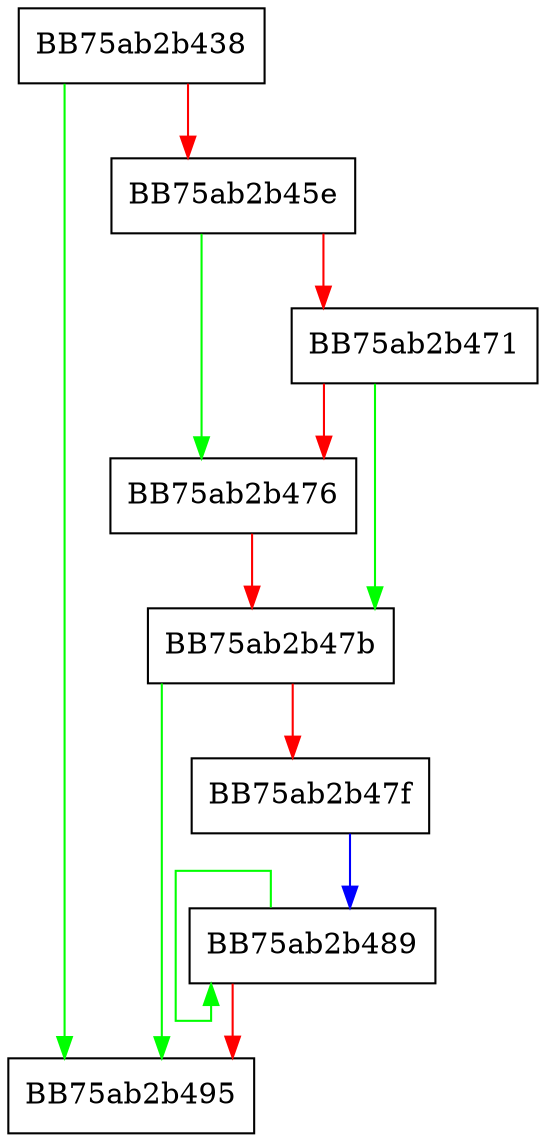 digraph set_feature_flags {
  node [shape="box"];
  graph [splines=ortho];
  BB75ab2b438 -> BB75ab2b495 [color="green"];
  BB75ab2b438 -> BB75ab2b45e [color="red"];
  BB75ab2b45e -> BB75ab2b476 [color="green"];
  BB75ab2b45e -> BB75ab2b471 [color="red"];
  BB75ab2b471 -> BB75ab2b47b [color="green"];
  BB75ab2b471 -> BB75ab2b476 [color="red"];
  BB75ab2b476 -> BB75ab2b47b [color="red"];
  BB75ab2b47b -> BB75ab2b495 [color="green"];
  BB75ab2b47b -> BB75ab2b47f [color="red"];
  BB75ab2b47f -> BB75ab2b489 [color="blue"];
  BB75ab2b489 -> BB75ab2b489 [color="green"];
  BB75ab2b489 -> BB75ab2b495 [color="red"];
}